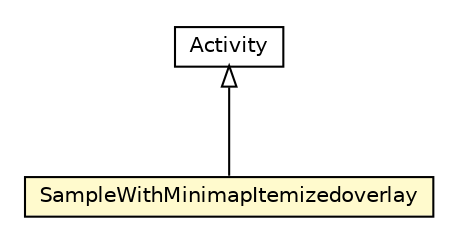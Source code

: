 #!/usr/local/bin/dot
#
# Class diagram 
# Generated by UMLGraph version R5_6-24-gf6e263 (http://www.umlgraph.org/)
#

digraph G {
	edge [fontname="Helvetica",fontsize=10,labelfontname="Helvetica",labelfontsize=10];
	node [fontname="Helvetica",fontsize=10,shape=plaintext];
	nodesep=0.25;
	ranksep=0.5;
	// org.osmdroid.samples.SampleWithMinimapItemizedoverlay
	c4294 [label=<<table title="org.osmdroid.samples.SampleWithMinimapItemizedoverlay" border="0" cellborder="1" cellspacing="0" cellpadding="2" port="p" bgcolor="lemonChiffon" href="./SampleWithMinimapItemizedoverlay.html">
		<tr><td><table border="0" cellspacing="0" cellpadding="1">
<tr><td align="center" balign="center"> SampleWithMinimapItemizedoverlay </td></tr>
		</table></td></tr>
		</table>>, URL="./SampleWithMinimapItemizedoverlay.html", fontname="Helvetica", fontcolor="black", fontsize=10.0];
	//org.osmdroid.samples.SampleWithMinimapItemizedoverlay extends android.app.Activity
	c4300:p -> c4294:p [dir=back,arrowtail=empty];
	// android.app.Activity
	c4300 [label=<<table title="android.app.Activity" border="0" cellborder="1" cellspacing="0" cellpadding="2" port="p" href="http://java.sun.com/j2se/1.4.2/docs/api/android/app/Activity.html">
		<tr><td><table border="0" cellspacing="0" cellpadding="1">
<tr><td align="center" balign="center"> Activity </td></tr>
		</table></td></tr>
		</table>>, URL="http://java.sun.com/j2se/1.4.2/docs/api/android/app/Activity.html", fontname="Helvetica", fontcolor="black", fontsize=10.0];
}

